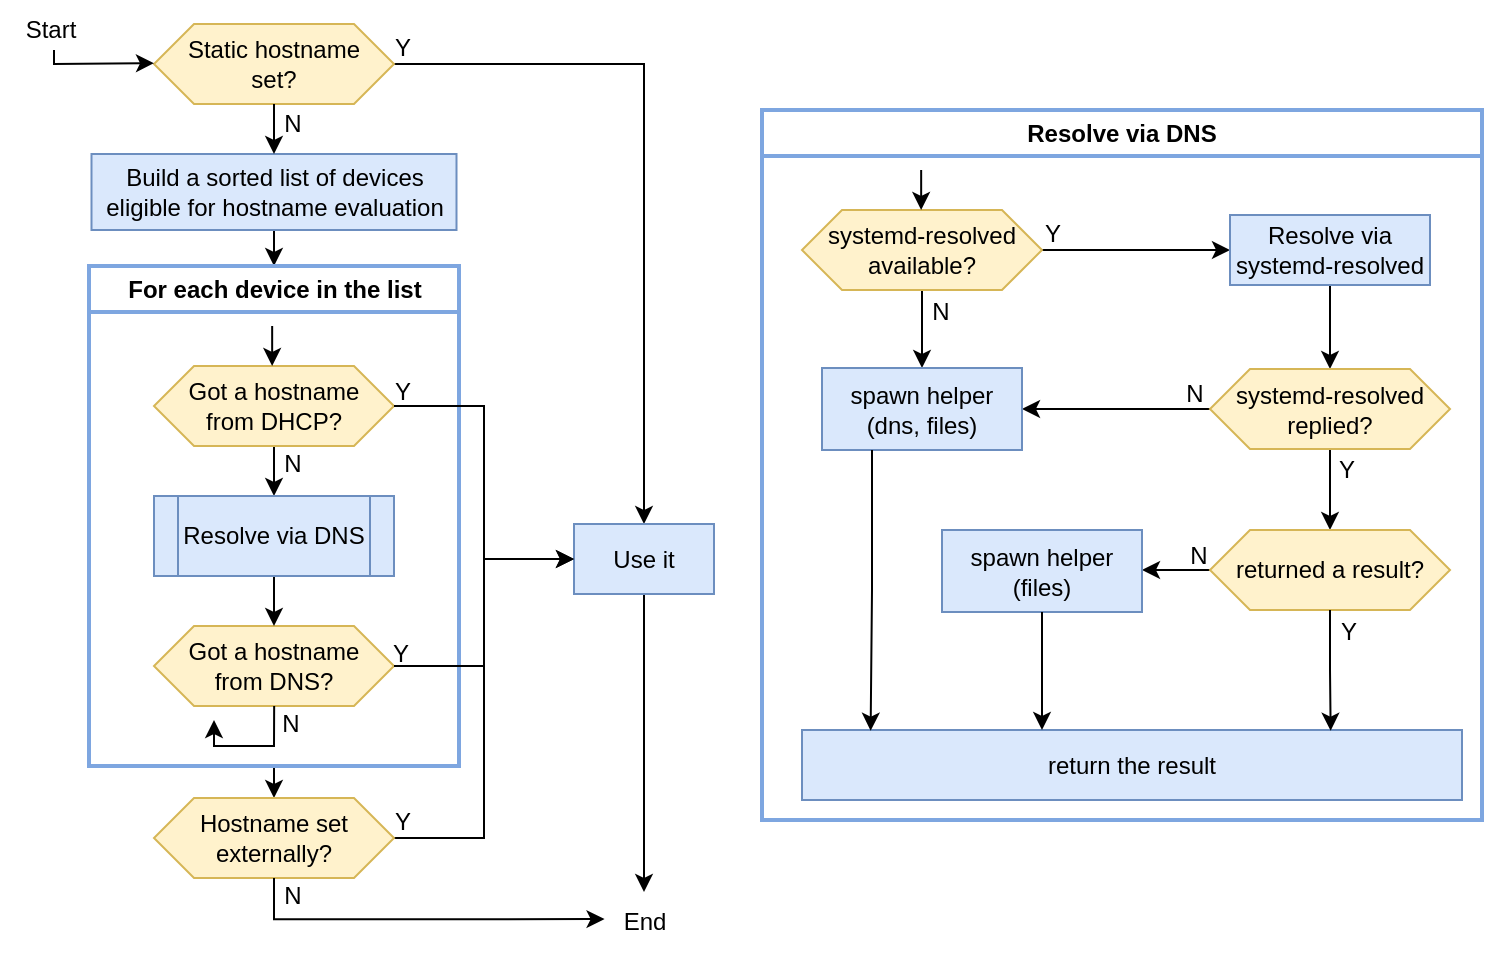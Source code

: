 <mxfile version="24.4.13" type="device">
  <diagram id="C5RBs43oDa-KdzZeNtuy" name="Page-1">
    <mxGraphModel dx="1060" dy="533" grid="1" gridSize="10" guides="1" tooltips="1" connect="1" arrows="1" fold="1" page="1" pageScale="1" pageWidth="827" pageHeight="1169" math="0" shadow="0">
      <root>
        <mxCell id="WIyWlLk6GJQsqaUBKTNV-0" />
        <mxCell id="WIyWlLk6GJQsqaUBKTNV-1" parent="WIyWlLk6GJQsqaUBKTNV-0" />
        <mxCell id="WIyWlLk6GJQsqaUBKTNV-2" value="" style="rounded=0;html=1;jettySize=auto;orthogonalLoop=1;fontSize=11;endArrow=block;endFill=0;endSize=8;strokeWidth=1;shadow=0;labelBackgroundColor=none;edgeStyle=orthogonalEdgeStyle;" parent="WIyWlLk6GJQsqaUBKTNV-1" target="WIyWlLk6GJQsqaUBKTNV-6" edge="1">
          <mxGeometry relative="1" as="geometry">
            <mxPoint x="220" y="120" as="sourcePoint" />
          </mxGeometry>
        </mxCell>
        <mxCell id="WIyWlLk6GJQsqaUBKTNV-4" value="Yes" style="rounded=0;html=1;jettySize=auto;orthogonalLoop=1;fontSize=11;endArrow=block;endFill=0;endSize=8;strokeWidth=1;shadow=0;labelBackgroundColor=none;edgeStyle=orthogonalEdgeStyle;" parent="WIyWlLk6GJQsqaUBKTNV-1" source="WIyWlLk6GJQsqaUBKTNV-6" edge="1">
          <mxGeometry y="20" relative="1" as="geometry">
            <mxPoint as="offset" />
            <mxPoint x="220" y="290" as="targetPoint" />
          </mxGeometry>
        </mxCell>
        <mxCell id="WIyWlLk6GJQsqaUBKTNV-5" value="No" style="edgeStyle=orthogonalEdgeStyle;rounded=0;html=1;jettySize=auto;orthogonalLoop=1;fontSize=11;endArrow=block;endFill=0;endSize=8;strokeWidth=1;shadow=0;labelBackgroundColor=none;" parent="WIyWlLk6GJQsqaUBKTNV-1" target="WIyWlLk6GJQsqaUBKTNV-7" edge="1">
          <mxGeometry y="10" relative="1" as="geometry">
            <mxPoint as="offset" />
            <mxPoint x="270" y="210" as="sourcePoint" />
          </mxGeometry>
        </mxCell>
        <mxCell id="WIyWlLk6GJQsqaUBKTNV-8" value="No" style="rounded=0;html=1;jettySize=auto;orthogonalLoop=1;fontSize=11;endArrow=block;endFill=0;endSize=8;strokeWidth=1;shadow=0;labelBackgroundColor=none;edgeStyle=orthogonalEdgeStyle;" parent="WIyWlLk6GJQsqaUBKTNV-1" source="WIyWlLk6GJQsqaUBKTNV-10" edge="1">
          <mxGeometry x="0.333" y="20" relative="1" as="geometry">
            <mxPoint as="offset" />
            <mxPoint x="220" y="430" as="targetPoint" />
          </mxGeometry>
        </mxCell>
        <mxCell id="WIyWlLk6GJQsqaUBKTNV-9" value="Yes" style="edgeStyle=orthogonalEdgeStyle;rounded=0;html=1;jettySize=auto;orthogonalLoop=1;fontSize=11;endArrow=block;endFill=0;endSize=8;strokeWidth=1;shadow=0;labelBackgroundColor=none;" parent="WIyWlLk6GJQsqaUBKTNV-1" target="WIyWlLk6GJQsqaUBKTNV-12" edge="1">
          <mxGeometry y="10" relative="1" as="geometry">
            <mxPoint as="offset" />
            <mxPoint x="270" y="330" as="sourcePoint" />
          </mxGeometry>
        </mxCell>
        <mxCell id="SsSxIaJ2XBONRL21woKM-3" style="edgeStyle=orthogonalEdgeStyle;rounded=0;orthogonalLoop=1;jettySize=auto;html=1;exitX=1;exitY=0.5;exitDx=0;exitDy=0;entryX=0.5;entryY=0;entryDx=0;entryDy=0;" edge="1" parent="WIyWlLk6GJQsqaUBKTNV-1" source="SsSxIaJ2XBONRL21woKM-0" target="SsSxIaJ2XBONRL21woKM-13">
          <mxGeometry relative="1" as="geometry">
            <mxPoint x="440" y="120" as="targetPoint" />
          </mxGeometry>
        </mxCell>
        <mxCell id="SsSxIaJ2XBONRL21woKM-0" value="&lt;div style=&quot;&quot;&gt;&lt;font style=&quot;font-size: 12px;&quot;&gt;Static hostname&lt;/font&gt;&lt;/div&gt;&lt;div style=&quot;&quot;&gt;&lt;font style=&quot;font-size: 12px;&quot;&gt;set?&lt;/font&gt;&lt;/div&gt;" style="shape=hexagon;perimeter=hexagonPerimeter2;whiteSpace=wrap;html=1;fixedSize=1;fillColor=#fff2cc;strokeColor=#d6b656;" vertex="1" parent="WIyWlLk6GJQsqaUBKTNV-1">
          <mxGeometry x="110" y="187" width="120" height="40" as="geometry" />
        </mxCell>
        <mxCell id="SsSxIaJ2XBONRL21woKM-9" style="edgeStyle=orthogonalEdgeStyle;rounded=0;orthogonalLoop=1;jettySize=auto;html=1;exitX=0.5;exitY=1;exitDx=0;exitDy=0;entryX=0.5;entryY=0;entryDx=0;entryDy=0;" edge="1" parent="WIyWlLk6GJQsqaUBKTNV-1" source="SsSxIaJ2XBONRL21woKM-4" target="SsSxIaJ2XBONRL21woKM-8">
          <mxGeometry relative="1" as="geometry" />
        </mxCell>
        <mxCell id="SsSxIaJ2XBONRL21woKM-4" value="Build a sorted list of devices eligible for hostname evaluation" style="rounded=0;whiteSpace=wrap;html=1;fillColor=#dae8fc;strokeColor=#6c8ebf;" vertex="1" parent="WIyWlLk6GJQsqaUBKTNV-1">
          <mxGeometry x="78.75" y="252" width="182.5" height="38" as="geometry" />
        </mxCell>
        <mxCell id="SsSxIaJ2XBONRL21woKM-5" value="" style="endArrow=classic;html=1;rounded=0;exitX=0.5;exitY=1;exitDx=0;exitDy=0;" edge="1" parent="WIyWlLk6GJQsqaUBKTNV-1" source="SsSxIaJ2XBONRL21woKM-0" target="SsSxIaJ2XBONRL21woKM-4">
          <mxGeometry width="50" height="50" relative="1" as="geometry">
            <mxPoint x="390" y="360" as="sourcePoint" />
            <mxPoint x="440" y="310" as="targetPoint" />
          </mxGeometry>
        </mxCell>
        <mxCell id="SsSxIaJ2XBONRL21woKM-36" style="edgeStyle=orthogonalEdgeStyle;rounded=0;orthogonalLoop=1;jettySize=auto;html=1;exitX=0.5;exitY=1;exitDx=0;exitDy=0;entryX=0.5;entryY=0;entryDx=0;entryDy=0;" edge="1" parent="WIyWlLk6GJQsqaUBKTNV-1" source="SsSxIaJ2XBONRL21woKM-8" target="SsSxIaJ2XBONRL21woKM-34">
          <mxGeometry relative="1" as="geometry" />
        </mxCell>
        <mxCell id="SsSxIaJ2XBONRL21woKM-8" value="For each device in the list" style="swimlane;whiteSpace=wrap;html=1;strokeWidth=2;strokeColor=#7EA6E0;" vertex="1" parent="WIyWlLk6GJQsqaUBKTNV-1">
          <mxGeometry x="77.5" y="308" width="185" height="250" as="geometry">
            <mxRectangle x="85" y="320" width="120" height="30" as="alternateBounds" />
          </mxGeometry>
        </mxCell>
        <mxCell id="SsSxIaJ2XBONRL21woKM-24" style="edgeStyle=orthogonalEdgeStyle;rounded=0;orthogonalLoop=1;jettySize=auto;html=1;exitX=0.5;exitY=1;exitDx=0;exitDy=0;entryX=0.5;entryY=0;entryDx=0;entryDy=0;" edge="1" parent="SsSxIaJ2XBONRL21woKM-8" source="SsSxIaJ2XBONRL21woKM-12" target="SsSxIaJ2XBONRL21woKM-23">
          <mxGeometry relative="1" as="geometry" />
        </mxCell>
        <mxCell id="SsSxIaJ2XBONRL21woKM-12" value="&lt;div&gt;Got a hostname&lt;/div&gt;&lt;div&gt;from DHCP?&lt;br&gt;&lt;/div&gt;" style="shape=hexagon;perimeter=hexagonPerimeter2;whiteSpace=wrap;html=1;fixedSize=1;fillColor=#fff2cc;strokeColor=#d6b656;" vertex="1" parent="SsSxIaJ2XBONRL21woKM-8">
          <mxGeometry x="32.5" y="50" width="120" height="40" as="geometry" />
        </mxCell>
        <mxCell id="SsSxIaJ2XBONRL21woKM-15" value="&lt;div&gt;Got a hostname&lt;/div&gt;&lt;div&gt;from DNS?&lt;br&gt;&lt;/div&gt;" style="shape=hexagon;perimeter=hexagonPerimeter2;whiteSpace=wrap;html=1;fixedSize=1;fillColor=#fff2cc;strokeColor=#d6b656;" vertex="1" parent="SsSxIaJ2XBONRL21woKM-8">
          <mxGeometry x="32.5" y="180" width="120" height="40" as="geometry" />
        </mxCell>
        <mxCell id="SsSxIaJ2XBONRL21woKM-19" value="" style="endArrow=classic;html=1;rounded=0;" edge="1" parent="SsSxIaJ2XBONRL21woKM-8">
          <mxGeometry width="50" height="50" relative="1" as="geometry">
            <mxPoint x="91.58" y="30" as="sourcePoint" />
            <mxPoint x="91.58" y="50" as="targetPoint" />
          </mxGeometry>
        </mxCell>
        <mxCell id="SsSxIaJ2XBONRL21woKM-21" value="" style="endArrow=classic;html=1;rounded=0;" edge="1" parent="SsSxIaJ2XBONRL21woKM-8">
          <mxGeometry width="50" height="50" relative="1" as="geometry">
            <mxPoint x="92.58" y="220" as="sourcePoint" />
            <mxPoint x="62.5" y="227" as="targetPoint" />
            <Array as="points">
              <mxPoint x="92.5" y="240" />
              <mxPoint x="62.5" y="240" />
            </Array>
          </mxGeometry>
        </mxCell>
        <mxCell id="SsSxIaJ2XBONRL21woKM-25" style="edgeStyle=orthogonalEdgeStyle;rounded=0;orthogonalLoop=1;jettySize=auto;html=1;exitX=0.5;exitY=1;exitDx=0;exitDy=0;entryX=0.5;entryY=0;entryDx=0;entryDy=0;" edge="1" parent="SsSxIaJ2XBONRL21woKM-8" source="SsSxIaJ2XBONRL21woKM-23" target="SsSxIaJ2XBONRL21woKM-15">
          <mxGeometry relative="1" as="geometry" />
        </mxCell>
        <mxCell id="SsSxIaJ2XBONRL21woKM-23" value="Resolve via DNS" style="shape=process;whiteSpace=wrap;html=1;backgroundOutline=1;fillColor=#dae8fc;strokeColor=#6c8ebf;" vertex="1" parent="SsSxIaJ2XBONRL21woKM-8">
          <mxGeometry x="32.5" y="115" width="120" height="40" as="geometry" />
        </mxCell>
        <mxCell id="SsSxIaJ2XBONRL21woKM-29" value="Y" style="text;html=1;align=center;verticalAlign=middle;resizable=0;points=[];autosize=1;strokeColor=none;fillColor=none;" vertex="1" parent="SsSxIaJ2XBONRL21woKM-8">
          <mxGeometry x="141.5" y="48" width="30" height="30" as="geometry" />
        </mxCell>
        <mxCell id="SsSxIaJ2XBONRL21woKM-28" value="Y" style="text;html=1;align=center;verticalAlign=middle;resizable=0;points=[];autosize=1;strokeColor=none;fillColor=none;" vertex="1" parent="SsSxIaJ2XBONRL21woKM-8">
          <mxGeometry x="140.5" y="179" width="30" height="30" as="geometry" />
        </mxCell>
        <mxCell id="SsSxIaJ2XBONRL21woKM-32" value="N" style="text;html=1;align=center;verticalAlign=middle;resizable=0;points=[];autosize=1;strokeColor=none;fillColor=none;" vertex="1" parent="SsSxIaJ2XBONRL21woKM-8">
          <mxGeometry x="85.5" y="214" width="30" height="30" as="geometry" />
        </mxCell>
        <mxCell id="SsSxIaJ2XBONRL21woKM-31" value="N" style="text;html=1;align=center;verticalAlign=middle;resizable=0;points=[];autosize=1;strokeColor=none;fillColor=none;" vertex="1" parent="SsSxIaJ2XBONRL21woKM-8">
          <mxGeometry x="86.5" y="84" width="30" height="30" as="geometry" />
        </mxCell>
        <mxCell id="SsSxIaJ2XBONRL21woKM-89" value="" style="endArrow=none;html=1;rounded=0;exitX=1;exitY=0.5;exitDx=0;exitDy=0;" edge="1" parent="SsSxIaJ2XBONRL21woKM-8" source="SsSxIaJ2XBONRL21woKM-15">
          <mxGeometry width="50" height="50" relative="1" as="geometry">
            <mxPoint x="152.5" y="202" as="sourcePoint" />
            <mxPoint x="197.5" y="200" as="targetPoint" />
          </mxGeometry>
        </mxCell>
        <mxCell id="SsSxIaJ2XBONRL21woKM-41" style="edgeStyle=orthogonalEdgeStyle;rounded=0;orthogonalLoop=1;jettySize=auto;html=1;exitX=0.5;exitY=1;exitDx=0;exitDy=0;" edge="1" parent="WIyWlLk6GJQsqaUBKTNV-1" source="SsSxIaJ2XBONRL21woKM-13" target="SsSxIaJ2XBONRL21woKM-42">
          <mxGeometry relative="1" as="geometry">
            <mxPoint x="355" y="500" as="targetPoint" />
          </mxGeometry>
        </mxCell>
        <mxCell id="SsSxIaJ2XBONRL21woKM-13" value="Use it" style="rounded=0;whiteSpace=wrap;html=1;fillColor=#dae8fc;strokeColor=#6c8ebf;" vertex="1" parent="WIyWlLk6GJQsqaUBKTNV-1">
          <mxGeometry x="320" y="437" width="70" height="35" as="geometry" />
        </mxCell>
        <mxCell id="SsSxIaJ2XBONRL21woKM-14" style="edgeStyle=orthogonalEdgeStyle;rounded=0;orthogonalLoop=1;jettySize=auto;html=1;exitX=1;exitY=0.5;exitDx=0;exitDy=0;entryX=0;entryY=0.5;entryDx=0;entryDy=0;" edge="1" parent="WIyWlLk6GJQsqaUBKTNV-1" source="SsSxIaJ2XBONRL21woKM-12" target="SsSxIaJ2XBONRL21woKM-13">
          <mxGeometry relative="1" as="geometry">
            <Array as="points">
              <mxPoint x="275" y="378" />
              <mxPoint x="275" y="455" />
            </Array>
          </mxGeometry>
        </mxCell>
        <mxCell id="SsSxIaJ2XBONRL21woKM-26" value="" style="endArrow=classic;html=1;rounded=0;" edge="1" parent="WIyWlLk6GJQsqaUBKTNV-1">
          <mxGeometry width="50" height="50" relative="1" as="geometry">
            <mxPoint x="60" y="200" as="sourcePoint" />
            <mxPoint x="110.0" y="206.58" as="targetPoint" />
            <Array as="points">
              <mxPoint x="60" y="207" />
            </Array>
          </mxGeometry>
        </mxCell>
        <mxCell id="SsSxIaJ2XBONRL21woKM-27" value="Y" style="text;html=1;align=center;verticalAlign=middle;resizable=0;points=[];autosize=1;strokeColor=none;fillColor=none;" vertex="1" parent="WIyWlLk6GJQsqaUBKTNV-1">
          <mxGeometry x="219" y="184" width="30" height="30" as="geometry" />
        </mxCell>
        <mxCell id="SsSxIaJ2XBONRL21woKM-30" value="N" style="text;html=1;align=center;verticalAlign=middle;resizable=0;points=[];autosize=1;strokeColor=none;fillColor=none;" vertex="1" parent="WIyWlLk6GJQsqaUBKTNV-1">
          <mxGeometry x="164" y="222" width="30" height="30" as="geometry" />
        </mxCell>
        <mxCell id="SsSxIaJ2XBONRL21woKM-35" style="edgeStyle=orthogonalEdgeStyle;rounded=0;orthogonalLoop=1;jettySize=auto;html=1;exitX=1;exitY=0.5;exitDx=0;exitDy=0;entryX=0;entryY=0.5;entryDx=0;entryDy=0;" edge="1" parent="WIyWlLk6GJQsqaUBKTNV-1" source="SsSxIaJ2XBONRL21woKM-34" target="SsSxIaJ2XBONRL21woKM-13">
          <mxGeometry relative="1" as="geometry">
            <Array as="points">
              <mxPoint x="275" y="594" />
              <mxPoint x="275" y="455" />
            </Array>
          </mxGeometry>
        </mxCell>
        <mxCell id="SsSxIaJ2XBONRL21woKM-34" value="Hostname set externally?" style="shape=hexagon;perimeter=hexagonPerimeter2;whiteSpace=wrap;html=1;fixedSize=1;fillColor=#fff2cc;strokeColor=#d6b656;" vertex="1" parent="WIyWlLk6GJQsqaUBKTNV-1">
          <mxGeometry x="110" y="574" width="120" height="40" as="geometry" />
        </mxCell>
        <mxCell id="SsSxIaJ2XBONRL21woKM-40" value="Start" style="text;html=1;align=center;verticalAlign=middle;resizable=0;points=[];autosize=1;strokeColor=none;fillColor=none;" vertex="1" parent="WIyWlLk6GJQsqaUBKTNV-1">
          <mxGeometry x="33" y="175" width="50" height="30" as="geometry" />
        </mxCell>
        <mxCell id="SsSxIaJ2XBONRL21woKM-42" value="End" style="text;html=1;align=center;verticalAlign=middle;resizable=0;points=[];autosize=1;strokeColor=none;fillColor=none;" vertex="1" parent="WIyWlLk6GJQsqaUBKTNV-1">
          <mxGeometry x="335" y="621" width="40" height="30" as="geometry" />
        </mxCell>
        <mxCell id="SsSxIaJ2XBONRL21woKM-43" value="Resolve via DNS" style="swimlane;whiteSpace=wrap;html=1;strokeWidth=2;strokeColor=#7EA6E0;" vertex="1" parent="WIyWlLk6GJQsqaUBKTNV-1">
          <mxGeometry x="414" y="230" width="360" height="355" as="geometry">
            <mxRectangle x="85" y="320" width="120" height="30" as="alternateBounds" />
          </mxGeometry>
        </mxCell>
        <mxCell id="SsSxIaJ2XBONRL21woKM-60" style="edgeStyle=orthogonalEdgeStyle;rounded=0;orthogonalLoop=1;jettySize=auto;html=1;exitX=1;exitY=0.5;exitDx=0;exitDy=0;entryX=0;entryY=0.5;entryDx=0;entryDy=0;" edge="1" parent="SsSxIaJ2XBONRL21woKM-43" source="SsSxIaJ2XBONRL21woKM-45" target="SsSxIaJ2XBONRL21woKM-57">
          <mxGeometry relative="1" as="geometry" />
        </mxCell>
        <mxCell id="SsSxIaJ2XBONRL21woKM-65" style="edgeStyle=orthogonalEdgeStyle;rounded=0;orthogonalLoop=1;jettySize=auto;html=1;entryX=0.5;entryY=0;entryDx=0;entryDy=0;" edge="1" parent="SsSxIaJ2XBONRL21woKM-43" source="SsSxIaJ2XBONRL21woKM-45" target="SsSxIaJ2XBONRL21woKM-59">
          <mxGeometry relative="1" as="geometry" />
        </mxCell>
        <mxCell id="SsSxIaJ2XBONRL21woKM-45" value="&lt;div&gt;systemd-resolved&lt;/div&gt;&lt;div&gt;available?&lt;br&gt;&lt;/div&gt;" style="shape=hexagon;perimeter=hexagonPerimeter2;whiteSpace=wrap;html=1;fixedSize=1;fillColor=#fff2cc;strokeColor=#d6b656;" vertex="1" parent="SsSxIaJ2XBONRL21woKM-43">
          <mxGeometry x="20" y="50" width="120" height="40" as="geometry" />
        </mxCell>
        <mxCell id="SsSxIaJ2XBONRL21woKM-47" value="" style="endArrow=classic;html=1;rounded=0;" edge="1" parent="SsSxIaJ2XBONRL21woKM-43">
          <mxGeometry width="50" height="50" relative="1" as="geometry">
            <mxPoint x="79.58" y="30" as="sourcePoint" />
            <mxPoint x="79.58" y="50" as="targetPoint" />
          </mxGeometry>
        </mxCell>
        <mxCell id="SsSxIaJ2XBONRL21woKM-61" style="edgeStyle=orthogonalEdgeStyle;rounded=0;orthogonalLoop=1;jettySize=auto;html=1;exitX=0.5;exitY=1;exitDx=0;exitDy=0;entryX=0.5;entryY=0;entryDx=0;entryDy=0;" edge="1" parent="SsSxIaJ2XBONRL21woKM-43" source="SsSxIaJ2XBONRL21woKM-57" target="SsSxIaJ2XBONRL21woKM-58">
          <mxGeometry relative="1" as="geometry" />
        </mxCell>
        <mxCell id="SsSxIaJ2XBONRL21woKM-57" value="Resolve via systemd-resolved" style="rounded=0;whiteSpace=wrap;html=1;fillColor=#dae8fc;strokeColor=#6c8ebf;" vertex="1" parent="SsSxIaJ2XBONRL21woKM-43">
          <mxGeometry x="234" y="52.5" width="100" height="35" as="geometry" />
        </mxCell>
        <mxCell id="SsSxIaJ2XBONRL21woKM-63" style="edgeStyle=orthogonalEdgeStyle;rounded=0;orthogonalLoop=1;jettySize=auto;html=1;exitX=0.5;exitY=1;exitDx=0;exitDy=0;entryX=0.5;entryY=0;entryDx=0;entryDy=0;" edge="1" parent="SsSxIaJ2XBONRL21woKM-43" source="SsSxIaJ2XBONRL21woKM-58" target="SsSxIaJ2XBONRL21woKM-62">
          <mxGeometry relative="1" as="geometry" />
        </mxCell>
        <mxCell id="SsSxIaJ2XBONRL21woKM-66" style="edgeStyle=orthogonalEdgeStyle;rounded=0;orthogonalLoop=1;jettySize=auto;html=1;entryX=1;entryY=0.5;entryDx=0;entryDy=0;" edge="1" parent="SsSxIaJ2XBONRL21woKM-43" source="SsSxIaJ2XBONRL21woKM-58" target="SsSxIaJ2XBONRL21woKM-59">
          <mxGeometry relative="1" as="geometry" />
        </mxCell>
        <mxCell id="SsSxIaJ2XBONRL21woKM-58" value="&lt;div&gt;systemd-resolved&lt;/div&gt;&lt;div&gt;replied?&lt;br&gt;&lt;/div&gt;" style="shape=hexagon;perimeter=hexagonPerimeter2;whiteSpace=wrap;html=1;fixedSize=1;fillColor=#fff2cc;strokeColor=#d6b656;" vertex="1" parent="SsSxIaJ2XBONRL21woKM-43">
          <mxGeometry x="224" y="129.5" width="120" height="40" as="geometry" />
        </mxCell>
        <mxCell id="SsSxIaJ2XBONRL21woKM-59" value="&lt;div&gt;spawn helper (dns, files)&lt;/div&gt;" style="rounded=0;whiteSpace=wrap;html=1;fillColor=#dae8fc;strokeColor=#6c8ebf;" vertex="1" parent="SsSxIaJ2XBONRL21woKM-43">
          <mxGeometry x="30" y="129" width="100" height="41" as="geometry" />
        </mxCell>
        <mxCell id="SsSxIaJ2XBONRL21woKM-75" style="edgeStyle=orthogonalEdgeStyle;rounded=0;orthogonalLoop=1;jettySize=auto;html=1;exitX=0;exitY=0.5;exitDx=0;exitDy=0;entryX=1;entryY=0.5;entryDx=0;entryDy=0;" edge="1" parent="SsSxIaJ2XBONRL21woKM-43" source="SsSxIaJ2XBONRL21woKM-62" target="SsSxIaJ2XBONRL21woKM-70">
          <mxGeometry relative="1" as="geometry" />
        </mxCell>
        <mxCell id="SsSxIaJ2XBONRL21woKM-62" value="returned a result?" style="shape=hexagon;perimeter=hexagonPerimeter2;whiteSpace=wrap;html=1;fixedSize=1;fillColor=#fff2cc;strokeColor=#d6b656;" vertex="1" parent="SsSxIaJ2XBONRL21woKM-43">
          <mxGeometry x="224" y="210" width="120" height="40" as="geometry" />
        </mxCell>
        <mxCell id="SsSxIaJ2XBONRL21woKM-67" value="return the result" style="rounded=0;whiteSpace=wrap;html=1;fillColor=#dae8fc;strokeColor=#6c8ebf;" vertex="1" parent="SsSxIaJ2XBONRL21woKM-43">
          <mxGeometry x="20" y="310" width="330" height="35" as="geometry" />
        </mxCell>
        <mxCell id="SsSxIaJ2XBONRL21woKM-68" style="edgeStyle=orthogonalEdgeStyle;rounded=0;orthogonalLoop=1;jettySize=auto;html=1;entryX=0.801;entryY=0.01;entryDx=0;entryDy=0;entryPerimeter=0;" edge="1" parent="SsSxIaJ2XBONRL21woKM-43" source="SsSxIaJ2XBONRL21woKM-62" target="SsSxIaJ2XBONRL21woKM-67">
          <mxGeometry relative="1" as="geometry" />
        </mxCell>
        <mxCell id="SsSxIaJ2XBONRL21woKM-70" value="&lt;div&gt;spawn helper (files)&lt;br&gt;&lt;/div&gt;" style="rounded=0;whiteSpace=wrap;html=1;fillColor=#dae8fc;strokeColor=#6c8ebf;" vertex="1" parent="SsSxIaJ2XBONRL21woKM-43">
          <mxGeometry x="90" y="210" width="100" height="41" as="geometry" />
        </mxCell>
        <mxCell id="SsSxIaJ2XBONRL21woKM-72" style="edgeStyle=orthogonalEdgeStyle;rounded=0;orthogonalLoop=1;jettySize=auto;html=1;exitX=0.25;exitY=1;exitDx=0;exitDy=0;entryX=0.104;entryY=0.01;entryDx=0;entryDy=0;entryPerimeter=0;" edge="1" parent="SsSxIaJ2XBONRL21woKM-43" source="SsSxIaJ2XBONRL21woKM-59" target="SsSxIaJ2XBONRL21woKM-67">
          <mxGeometry relative="1" as="geometry" />
        </mxCell>
        <mxCell id="SsSxIaJ2XBONRL21woKM-74" style="edgeStyle=orthogonalEdgeStyle;rounded=0;orthogonalLoop=1;jettySize=auto;html=1;exitX=0.5;exitY=1;exitDx=0;exitDy=0;" edge="1" parent="SsSxIaJ2XBONRL21woKM-43" source="SsSxIaJ2XBONRL21woKM-70">
          <mxGeometry relative="1" as="geometry">
            <mxPoint x="140" y="310" as="targetPoint" />
          </mxGeometry>
        </mxCell>
        <mxCell id="SsSxIaJ2XBONRL21woKM-76" value="N" style="text;html=1;align=center;verticalAlign=middle;resizable=0;points=[];autosize=1;strokeColor=none;fillColor=none;" vertex="1" parent="WIyWlLk6GJQsqaUBKTNV-1">
          <mxGeometry x="488" y="316" width="30" height="30" as="geometry" />
        </mxCell>
        <mxCell id="SsSxIaJ2XBONRL21woKM-77" value="Y" style="text;html=1;align=center;verticalAlign=middle;resizable=0;points=[];autosize=1;strokeColor=none;fillColor=none;" vertex="1" parent="WIyWlLk6GJQsqaUBKTNV-1">
          <mxGeometry x="544" y="277" width="30" height="30" as="geometry" />
        </mxCell>
        <mxCell id="SsSxIaJ2XBONRL21woKM-78" value="N" style="text;html=1;align=center;verticalAlign=middle;resizable=0;points=[];autosize=1;strokeColor=none;fillColor=none;" vertex="1" parent="WIyWlLk6GJQsqaUBKTNV-1">
          <mxGeometry x="615" y="357" width="30" height="30" as="geometry" />
        </mxCell>
        <mxCell id="SsSxIaJ2XBONRL21woKM-81" value="Y" style="text;html=1;align=center;verticalAlign=middle;resizable=0;points=[];autosize=1;strokeColor=none;fillColor=none;" vertex="1" parent="WIyWlLk6GJQsqaUBKTNV-1">
          <mxGeometry x="691" y="395" width="30" height="30" as="geometry" />
        </mxCell>
        <mxCell id="SsSxIaJ2XBONRL21woKM-82" value="Y" style="text;html=1;align=center;verticalAlign=middle;resizable=0;points=[];autosize=1;strokeColor=none;fillColor=none;" vertex="1" parent="WIyWlLk6GJQsqaUBKTNV-1">
          <mxGeometry x="692" y="476" width="30" height="30" as="geometry" />
        </mxCell>
        <mxCell id="SsSxIaJ2XBONRL21woKM-83" value="N" style="text;html=1;align=center;verticalAlign=middle;resizable=0;points=[];autosize=1;strokeColor=none;fillColor=none;" vertex="1" parent="WIyWlLk6GJQsqaUBKTNV-1">
          <mxGeometry x="617" y="438" width="30" height="30" as="geometry" />
        </mxCell>
        <mxCell id="SsSxIaJ2XBONRL21woKM-85" value="Y" style="text;html=1;align=center;verticalAlign=middle;resizable=0;points=[];autosize=1;strokeColor=none;fillColor=none;" vertex="1" parent="WIyWlLk6GJQsqaUBKTNV-1">
          <mxGeometry x="219" y="571" width="30" height="30" as="geometry" />
        </mxCell>
        <mxCell id="SsSxIaJ2XBONRL21woKM-87" value="N" style="text;html=1;align=center;verticalAlign=middle;resizable=0;points=[];autosize=1;strokeColor=none;fillColor=none;" vertex="1" parent="WIyWlLk6GJQsqaUBKTNV-1">
          <mxGeometry x="164" y="608" width="30" height="30" as="geometry" />
        </mxCell>
        <mxCell id="SsSxIaJ2XBONRL21woKM-88" style="edgeStyle=orthogonalEdgeStyle;rounded=0;orthogonalLoop=1;jettySize=auto;html=1;exitX=0.5;exitY=1;exitDx=0;exitDy=0;entryX=0.007;entryY=0.452;entryDx=0;entryDy=0;entryPerimeter=0;" edge="1" parent="WIyWlLk6GJQsqaUBKTNV-1" source="SsSxIaJ2XBONRL21woKM-34" target="SsSxIaJ2XBONRL21woKM-42">
          <mxGeometry relative="1" as="geometry" />
        </mxCell>
      </root>
    </mxGraphModel>
  </diagram>
</mxfile>
